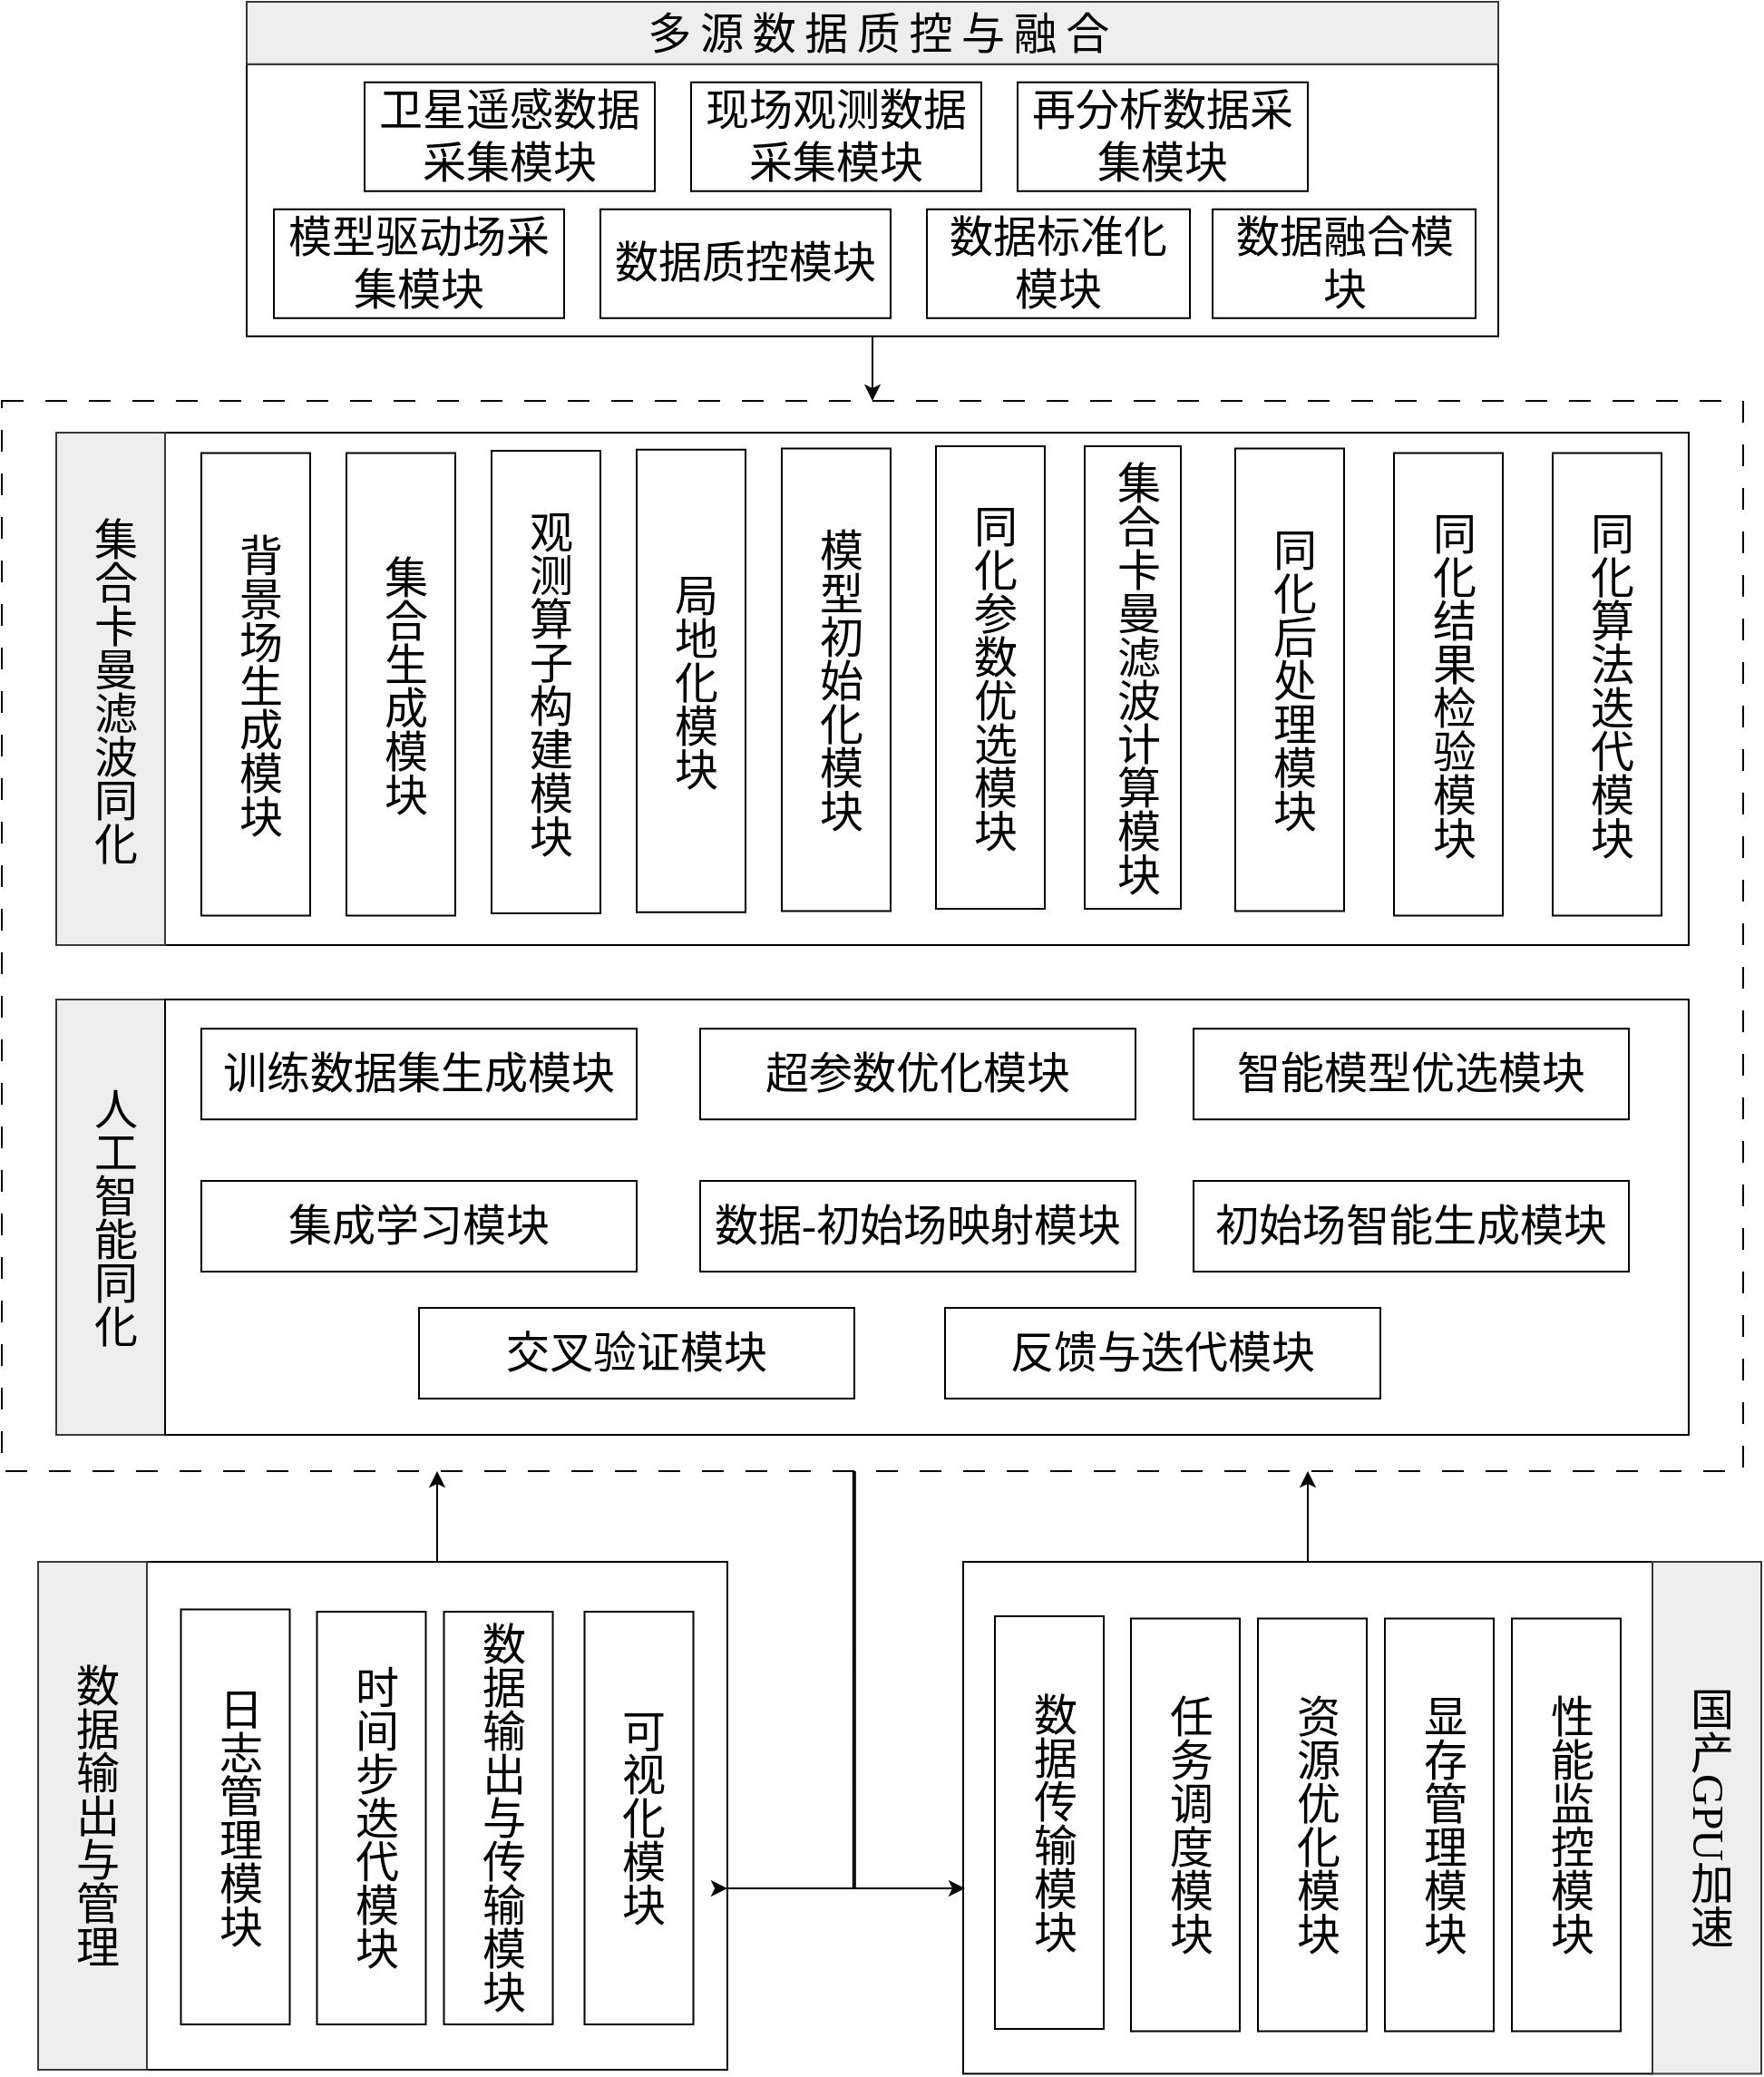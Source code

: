 <mxfile version="24.8.4">
  <diagram name="第 1 页" id="E91afPud6aEipAAOpeEf">
    <mxGraphModel dx="1138" dy="1725" grid="1" gridSize="10" guides="1" tooltips="1" connect="1" arrows="1" fold="1" page="1" pageScale="1" pageWidth="827" pageHeight="1169" math="0" shadow="0">
      <root>
        <mxCell id="0" />
        <mxCell id="1" parent="0" />
        <mxCell id="KhxX588vFjaoOeXf9NdP-60" value="" style="rounded=0;whiteSpace=wrap;html=1;fillColor=none;strokeColor=#000000;" vertex="1" parent="1">
          <mxGeometry x="700" y="910" width="380" height="282.2" as="geometry" />
        </mxCell>
        <mxCell id="KhxX588vFjaoOeXf9NdP-65" style="edgeStyle=orthogonalEdgeStyle;rounded=0;orthogonalLoop=1;jettySize=auto;html=1;exitX=0.489;exitY=1;exitDx=0;exitDy=0;exitPerimeter=0;" edge="1" parent="1" source="KhxX588vFjaoOeXf9NdP-59">
          <mxGeometry relative="1" as="geometry">
            <mxPoint x="701" y="1090" as="targetPoint" />
            <Array as="points">
              <mxPoint x="639" y="1090" />
              <mxPoint x="701" y="1090" />
            </Array>
          </mxGeometry>
        </mxCell>
        <mxCell id="KhxX588vFjaoOeXf9NdP-59" value="" style="rounded=0;whiteSpace=wrap;html=1;fillColor=none;dashed=1;dashPattern=12 12;" vertex="1" parent="1">
          <mxGeometry x="170" y="270" width="960" height="590" as="geometry" />
        </mxCell>
        <mxCell id="KhxX588vFjaoOeXf9NdP-1" value="" style="rounded=0;whiteSpace=wrap;html=1;fillColor=none;strokeColor=#000000;fontColor=#000000;" vertex="1" parent="1">
          <mxGeometry x="305" y="84.38" width="690" height="150" as="geometry" />
        </mxCell>
        <mxCell id="KhxX588vFjaoOeXf9NdP-2" value="&lt;p style=&quot;margin-top: 0pt; margin-bottom: 0pt; margin-left: 0in; direction: ltr; unicode-bidi: embed; word-break: normal;&quot;&gt;&lt;font face=&quot;宋体&quot;&gt;&lt;span style=&quot;font-size: 24px;&quot;&gt;卫星遥感数据采集模块&lt;/span&gt;&lt;/font&gt;&lt;/p&gt;" style="rounded=0;whiteSpace=wrap;html=1;" vertex="1" parent="1">
          <mxGeometry x="370" y="94.38" width="160" height="60" as="geometry" />
        </mxCell>
        <mxCell id="KhxX588vFjaoOeXf9NdP-3" value="&lt;p style=&quot;margin-top: 0pt; margin-bottom: 0pt; margin-left: 0in; direction: ltr; unicode-bidi: embed; word-break: normal;&quot;&gt;&lt;font face=&quot;宋体&quot;&gt;&lt;span style=&quot;font-size: 24px;&quot;&gt;现场观测数据采集模块&lt;/span&gt;&lt;/font&gt;&lt;/p&gt;" style="rounded=0;whiteSpace=wrap;html=1;" vertex="1" parent="1">
          <mxGeometry x="550" y="94.38" width="160" height="60" as="geometry" />
        </mxCell>
        <mxCell id="KhxX588vFjaoOeXf9NdP-4" value="&lt;p style=&quot;margin-top: 0pt; margin-bottom: 0pt; margin-left: 0in; direction: ltr; unicode-bidi: embed; word-break: normal;&quot;&gt;&lt;font face=&quot;宋体&quot;&gt;&lt;span style=&quot;font-size: 24px;&quot;&gt;再分析数据采集模块&lt;/span&gt;&lt;/font&gt;&lt;/p&gt;" style="rounded=0;whiteSpace=wrap;html=1;" vertex="1" parent="1">
          <mxGeometry x="730" y="94.38" width="160" height="60" as="geometry" />
        </mxCell>
        <mxCell id="KhxX588vFjaoOeXf9NdP-5" value="&lt;p style=&quot;margin-top: 0pt; margin-bottom: 0pt; margin-left: 0in; direction: ltr; unicode-bidi: embed; word-break: normal;&quot;&gt;&lt;font face=&quot;宋体&quot;&gt;&lt;span style=&quot;font-size: 24px;&quot;&gt;模型驱动场采集模块&lt;/span&gt;&lt;/font&gt;&lt;/p&gt;" style="rounded=0;whiteSpace=wrap;html=1;" vertex="1" parent="1">
          <mxGeometry x="320" y="164.38" width="160" height="60" as="geometry" />
        </mxCell>
        <mxCell id="KhxX588vFjaoOeXf9NdP-6" value="&lt;p style=&quot;margin-top: 0pt; margin-bottom: 0pt; margin-left: 0in; direction: ltr; unicode-bidi: embed; word-break: normal;&quot;&gt;&lt;font face=&quot;宋体&quot;&gt;&lt;span style=&quot;font-size: 24px;&quot;&gt;数据质控模块&lt;/span&gt;&lt;/font&gt;&lt;/p&gt;" style="rounded=0;whiteSpace=wrap;html=1;" vertex="1" parent="1">
          <mxGeometry x="500" y="164.38" width="160" height="60" as="geometry" />
        </mxCell>
        <mxCell id="KhxX588vFjaoOeXf9NdP-7" value="&lt;p style=&quot;margin-top: 0pt; margin-bottom: 0pt; margin-left: 0in; direction: ltr; unicode-bidi: embed; word-break: normal;&quot;&gt;&lt;font face=&quot;宋体&quot;&gt;&lt;span style=&quot;font-size: 24px;&quot;&gt;数据标准化模块&lt;/span&gt;&lt;/font&gt;&lt;/p&gt;" style="rounded=0;whiteSpace=wrap;html=1;" vertex="1" parent="1">
          <mxGeometry x="680" y="164.38" width="145" height="60" as="geometry" />
        </mxCell>
        <mxCell id="KhxX588vFjaoOeXf9NdP-8" value="" style="endArrow=classic;html=1;rounded=0;exitX=0.5;exitY=1;exitDx=0;exitDy=0;entryX=0.5;entryY=0;entryDx=0;entryDy=0;" edge="1" parent="1" source="KhxX588vFjaoOeXf9NdP-1" target="KhxX588vFjaoOeXf9NdP-59">
          <mxGeometry relative="1" as="geometry">
            <mxPoint x="280" y="380" as="sourcePoint" />
            <mxPoint x="420" y="280" as="targetPoint" />
          </mxGeometry>
        </mxCell>
        <mxCell id="KhxX588vFjaoOeXf9NdP-9" value="&lt;font face=&quot;宋体&quot;&gt;&lt;span style=&quot;font-size: 24px;&quot;&gt;多源数据质控与融合&lt;/span&gt;&lt;/font&gt;" style="rounded=0;whiteSpace=wrap;html=1;textDirection=vertical-lr;fillColor=#eeeeee;strokeColor=#36393d;" vertex="1" parent="1">
          <mxGeometry x="305" y="50" width="690" height="34.38" as="geometry" />
        </mxCell>
        <mxCell id="KhxX588vFjaoOeXf9NdP-10" value="" style="rounded=0;whiteSpace=wrap;html=1;fillColor=none;strokeColor=#000000;" vertex="1" parent="1">
          <mxGeometry x="260" y="287.5" width="840" height="282.5" as="geometry" />
        </mxCell>
        <mxCell id="KhxX588vFjaoOeXf9NdP-11" value="&lt;span style=&quot;line-height: 18px; font-family: 宋体;&quot;&gt;&lt;font style=&quot;font-size: 24px;&quot;&gt;集合卡曼滤波同化&lt;/font&gt;&lt;/span&gt;" style="rounded=0;whiteSpace=wrap;html=1;textDirection=vertical-lr;align=center;fillColor=#eeeeee;strokeColor=#36393d;" vertex="1" parent="1">
          <mxGeometry x="200" y="287.5" width="60" height="282.5" as="geometry" />
        </mxCell>
        <mxCell id="KhxX588vFjaoOeXf9NdP-12" value="&lt;span style=&quot;line-height: 18px; font-family: 宋体;&quot;&gt;&lt;font style=&quot;font-size: 24px;&quot;&gt;集合生成模块&lt;/font&gt;&lt;/span&gt;" style="rounded=0;whiteSpace=wrap;html=1;textDirection=vertical-lr;align=center;" vertex="1" parent="1">
          <mxGeometry x="360" y="298.75" width="60" height="255" as="geometry" />
        </mxCell>
        <mxCell id="KhxX588vFjaoOeXf9NdP-13" value="&lt;span style=&quot;line-height: 18px; font-family: 宋体;&quot;&gt;&lt;font style=&quot;font-size: 24px;&quot;&gt;观测算子构建模块&lt;/font&gt;&lt;/span&gt;" style="rounded=0;whiteSpace=wrap;html=1;textDirection=vertical-lr;align=center;" vertex="1" parent="1">
          <mxGeometry x="440" y="297.5" width="60" height="255" as="geometry" />
        </mxCell>
        <mxCell id="KhxX588vFjaoOeXf9NdP-14" value="&lt;span style=&quot;line-height: 18px; font-family: 宋体;&quot;&gt;&lt;font style=&quot;font-size: 24px;&quot;&gt;局地化模块&lt;/font&gt;&lt;/span&gt;" style="rounded=0;whiteSpace=wrap;html=1;textDirection=vertical-lr;align=center;" vertex="1" parent="1">
          <mxGeometry x="520" y="296.88" width="60" height="255" as="geometry" />
        </mxCell>
        <mxCell id="KhxX588vFjaoOeXf9NdP-15" value="&lt;span style=&quot;line-height: 18px; font-family: 宋体;&quot;&gt;&lt;font style=&quot;font-size: 24px;&quot;&gt;模型初始化模块&lt;/font&gt;&lt;/span&gt;" style="rounded=0;whiteSpace=wrap;html=1;textDirection=vertical-lr;align=center;" vertex="1" parent="1">
          <mxGeometry x="600" y="296.25" width="60" height="255" as="geometry" />
        </mxCell>
        <mxCell id="KhxX588vFjaoOeXf9NdP-16" value="&lt;span style=&quot;line-height: 18px; font-family: 宋体;&quot;&gt;&lt;font style=&quot;font-size: 24px;&quot;&gt;背景场生成模块&lt;/font&gt;&lt;/span&gt;" style="rounded=0;whiteSpace=wrap;html=1;textDirection=vertical-lr;align=center;" vertex="1" parent="1">
          <mxGeometry x="280" y="298.75" width="60" height="255" as="geometry" />
        </mxCell>
        <mxCell id="KhxX588vFjaoOeXf9NdP-18" value="&lt;span style=&quot;line-height: 18px; font-family: 宋体;&quot;&gt;&lt;font style=&quot;font-size: 24px;&quot;&gt;人工智能同化&lt;/font&gt;&lt;/span&gt;" style="rounded=0;whiteSpace=wrap;html=1;textDirection=vertical-lr;align=center;fillColor=#eeeeee;strokeColor=#36393d;" vertex="1" parent="1">
          <mxGeometry x="200" y="600" width="60" height="240" as="geometry" />
        </mxCell>
        <mxCell id="KhxX588vFjaoOeXf9NdP-19" value="" style="rounded=0;whiteSpace=wrap;html=1;fillColor=none;strokeColor=#000000;" vertex="1" parent="1">
          <mxGeometry x="260" y="600" width="840" height="240" as="geometry" />
        </mxCell>
        <mxCell id="KhxX588vFjaoOeXf9NdP-20" value="&lt;p style=&quot;margin-top: 0pt; margin-bottom: 0pt; margin-left: 0in; direction: ltr; unicode-bidi: embed; word-break: normal;&quot;&gt;&lt;font face=&quot;宋体&quot;&gt;&lt;span style=&quot;font-size: 24px;&quot;&gt;训练数据集生成模块&lt;/span&gt;&lt;/font&gt;&lt;/p&gt;" style="rounded=0;whiteSpace=wrap;html=1;" vertex="1" parent="1">
          <mxGeometry x="280" y="616.1" width="240" height="50" as="geometry" />
        </mxCell>
        <mxCell id="KhxX588vFjaoOeXf9NdP-22" value="&lt;p style=&quot;margin-top: 0pt; margin-bottom: 0pt; margin-left: 0in; direction: ltr; unicode-bidi: embed; word-break: normal;&quot;&gt;&lt;font face=&quot;宋体&quot;&gt;&lt;span style=&quot;font-size: 24px;&quot;&gt;交叉验证模块&lt;/span&gt;&lt;/font&gt;&lt;/p&gt;" style="rounded=0;whiteSpace=wrap;html=1;" vertex="1" parent="1">
          <mxGeometry x="400" y="770" width="240" height="50" as="geometry" />
        </mxCell>
        <mxCell id="KhxX588vFjaoOeXf9NdP-23" value="&lt;p style=&quot;margin-top: 0pt; margin-bottom: 0pt; margin-left: 0in; direction: ltr; unicode-bidi: embed; word-break: normal;&quot;&gt;&lt;font face=&quot;宋体&quot;&gt;&lt;span style=&quot;font-size: 24px;&quot;&gt;集成学习模块&lt;/span&gt;&lt;/font&gt;&lt;/p&gt;" style="rounded=0;whiteSpace=wrap;html=1;" vertex="1" parent="1">
          <mxGeometry x="280" y="700" width="240" height="50" as="geometry" />
        </mxCell>
        <mxCell id="KhxX588vFjaoOeXf9NdP-25" value="&lt;span style=&quot;line-height: 18px; font-family: 宋体;&quot;&gt;&lt;font style=&quot;font-size: 24px;&quot;&gt;国产GPU加速&lt;/font&gt;&lt;/span&gt;" style="rounded=0;whiteSpace=wrap;html=1;textDirection=vertical-lr;align=center;fillColor=#eeeeee;strokeColor=#36393d;" vertex="1" parent="1">
          <mxGeometry x="1080" y="910" width="60" height="282.2" as="geometry" />
        </mxCell>
        <mxCell id="KhxX588vFjaoOeXf9NdP-27" value="&lt;span style=&quot;line-height: 18px; font-family: 宋体;&quot;&gt;&lt;font style=&quot;font-size: 24px;&quot;&gt;显存管理模块&lt;/font&gt;&lt;/span&gt;" style="rounded=0;whiteSpace=wrap;html=1;textDirection=vertical-lr;align=center;" vertex="1" parent="1">
          <mxGeometry x="932.5" y="941.25" width="60" height="227.51" as="geometry" />
        </mxCell>
        <mxCell id="KhxX588vFjaoOeXf9NdP-28" value="&lt;span style=&quot;line-height: 18px; font-family: 宋体;&quot;&gt;&lt;font style=&quot;font-size: 24px;&quot;&gt;性能监控模块&lt;/font&gt;&lt;/span&gt;" style="rounded=0;whiteSpace=wrap;html=1;textDirection=vertical-lr;align=center;" vertex="1" parent="1">
          <mxGeometry x="1002.5" y="941.25" width="60" height="227.51" as="geometry" />
        </mxCell>
        <mxCell id="KhxX588vFjaoOeXf9NdP-31" value="&lt;span style=&quot;line-height: 18px; font-family: 宋体;&quot;&gt;&lt;font style=&quot;font-size: 24px;&quot;&gt;资源优化模块&lt;/font&gt;&lt;/span&gt;" style="rounded=0;whiteSpace=wrap;html=1;textDirection=vertical-lr;align=center;" vertex="1" parent="1">
          <mxGeometry x="862.5" y="941.25" width="60" height="227.51" as="geometry" />
        </mxCell>
        <mxCell id="KhxX588vFjaoOeXf9NdP-32" value="&lt;span style=&quot;line-height: 18px; font-family: 宋体;&quot;&gt;&lt;font style=&quot;font-size: 24px;&quot;&gt;任务调度模块&lt;/font&gt;&lt;/span&gt;" style="rounded=0;whiteSpace=wrap;html=1;textDirection=vertical-lr;align=center;" vertex="1" parent="1">
          <mxGeometry x="792.5" y="941.25" width="60" height="227.51" as="geometry" />
        </mxCell>
        <mxCell id="KhxX588vFjaoOeXf9NdP-33" value="&lt;span style=&quot;line-height: 18px; font-family: 宋体;&quot;&gt;&lt;font style=&quot;font-size: 24px;&quot;&gt;数据传输模块&lt;/font&gt;&lt;/span&gt;" style="rounded=0;whiteSpace=wrap;html=1;textDirection=vertical-lr;align=center;" vertex="1" parent="1">
          <mxGeometry x="717.5" y="940" width="60" height="227.51" as="geometry" />
        </mxCell>
        <mxCell id="KhxX588vFjaoOeXf9NdP-37" value="" style="rounded=0;whiteSpace=wrap;html=1;fillColor=none;strokeColor=#000000;" vertex="1" parent="1">
          <mxGeometry x="250" y="910" width="320" height="280" as="geometry" />
        </mxCell>
        <mxCell id="KhxX588vFjaoOeXf9NdP-39" value="&lt;span style=&quot;line-height: 18px; font-family: 宋体;&quot;&gt;&lt;font style=&quot;font-size: 24px;&quot;&gt;日志管理模块&lt;/font&gt;&lt;/span&gt;" style="rounded=0;whiteSpace=wrap;html=1;textDirection=vertical-lr;align=center;" vertex="1" parent="1">
          <mxGeometry x="268.75" y="936.24" width="60" height="228.76" as="geometry" />
        </mxCell>
        <mxCell id="KhxX588vFjaoOeXf9NdP-40" value="&lt;span style=&quot;line-height: 18px; font-family: 宋体;&quot;&gt;&lt;font style=&quot;font-size: 24px;&quot;&gt;时间步迭代模块&lt;/font&gt;&lt;/span&gt;" style="rounded=0;whiteSpace=wrap;html=1;textDirection=vertical-lr;align=center;" vertex="1" parent="1">
          <mxGeometry x="343.75" y="937.49" width="60" height="227.51" as="geometry" />
        </mxCell>
        <mxCell id="KhxX588vFjaoOeXf9NdP-41" value="&lt;span style=&quot;line-height: 18px; font-family: 宋体;&quot;&gt;&lt;font style=&quot;font-size: 24px;&quot;&gt;数据输出与传输模块&lt;/font&gt;&lt;/span&gt;" style="rounded=0;whiteSpace=wrap;html=1;textDirection=vertical-lr;align=center;" vertex="1" parent="1">
          <mxGeometry x="413.75" y="937.49" width="60" height="227.51" as="geometry" />
        </mxCell>
        <mxCell id="KhxX588vFjaoOeXf9NdP-42" value="&lt;span style=&quot;line-height: 18px; font-family: 宋体;&quot;&gt;&lt;font style=&quot;font-size: 24px;&quot;&gt;数据输出与管理&lt;/font&gt;&lt;/span&gt;" style="rounded=0;whiteSpace=wrap;html=1;textDirection=vertical-lr;align=center;fillColor=#eeeeee;strokeColor=#36393d;" vertex="1" parent="1">
          <mxGeometry x="190" y="910" width="60" height="280" as="geometry" />
        </mxCell>
        <mxCell id="KhxX588vFjaoOeXf9NdP-43" value="&lt;p style=&quot;margin-top: 0pt; margin-bottom: 0pt; margin-left: 0in; direction: ltr; unicode-bidi: embed; word-break: normal;&quot;&gt;&lt;font face=&quot;宋体&quot;&gt;&lt;span style=&quot;font-size: 24px;&quot;&gt;数据融合模块&lt;/span&gt;&lt;/font&gt;&lt;/p&gt;" style="rounded=0;whiteSpace=wrap;html=1;" vertex="1" parent="1">
          <mxGeometry x="837.5" y="164.38" width="145" height="60" as="geometry" />
        </mxCell>
        <mxCell id="KhxX588vFjaoOeXf9NdP-44" value="&lt;span style=&quot;line-height: 18px; font-family: 宋体;&quot;&gt;&lt;font style=&quot;font-size: 24px;&quot;&gt;同化参数优选模块&lt;/font&gt;&lt;/span&gt;" style="rounded=0;whiteSpace=wrap;html=1;textDirection=vertical-lr;align=center;" vertex="1" parent="1">
          <mxGeometry x="685" y="295" width="60" height="255" as="geometry" />
        </mxCell>
        <mxCell id="KhxX588vFjaoOeXf9NdP-45" value="&lt;span style=&quot;line-height: 18px; font-family: 宋体;&quot;&gt;&lt;font style=&quot;font-size: 24px;&quot;&gt;集合卡曼滤波计算模块&lt;/font&gt;&lt;/span&gt;" style="rounded=0;whiteSpace=wrap;html=1;textDirection=vertical-lr;align=center;" vertex="1" parent="1">
          <mxGeometry x="767" y="295" width="53" height="255" as="geometry" />
        </mxCell>
        <mxCell id="KhxX588vFjaoOeXf9NdP-46" value="&lt;span style=&quot;line-height: 18px; font-family: 宋体;&quot;&gt;&lt;font style=&quot;font-size: 24px;&quot;&gt;同化后处理模块&lt;/font&gt;&lt;/span&gt;" style="rounded=0;whiteSpace=wrap;html=1;textDirection=vertical-lr;align=center;" vertex="1" parent="1">
          <mxGeometry x="850" y="296.25" width="60" height="255" as="geometry" />
        </mxCell>
        <mxCell id="KhxX588vFjaoOeXf9NdP-47" value="&lt;span style=&quot;line-height: 18px; font-family: 宋体;&quot;&gt;&lt;font style=&quot;font-size: 24px;&quot;&gt;同化结果检验模块&lt;/font&gt;&lt;/span&gt;" style="rounded=0;whiteSpace=wrap;html=1;textDirection=vertical-lr;align=center;" vertex="1" parent="1">
          <mxGeometry x="937.5" y="298.75" width="60" height="255" as="geometry" />
        </mxCell>
        <mxCell id="KhxX588vFjaoOeXf9NdP-48" value="&lt;span style=&quot;line-height: 18px; font-family: 宋体;&quot;&gt;&lt;font style=&quot;font-size: 24px;&quot;&gt;同化算法迭代模块&lt;/font&gt;&lt;/span&gt;" style="rounded=0;whiteSpace=wrap;html=1;textDirection=vertical-lr;align=center;" vertex="1" parent="1">
          <mxGeometry x="1025" y="298.75" width="60" height="255" as="geometry" />
        </mxCell>
        <mxCell id="KhxX588vFjaoOeXf9NdP-54" value="&lt;p style=&quot;margin-top: 0pt; margin-bottom: 0pt; margin-left: 0in; direction: ltr; unicode-bidi: embed; word-break: normal;&quot;&gt;&lt;font face=&quot;宋体&quot;&gt;&lt;span style=&quot;font-size: 24px;&quot;&gt;超参数优化模块&lt;/span&gt;&lt;/font&gt;&lt;/p&gt;" style="rounded=0;whiteSpace=wrap;html=1;" vertex="1" parent="1">
          <mxGeometry x="555" y="616.1" width="240" height="50" as="geometry" />
        </mxCell>
        <mxCell id="KhxX588vFjaoOeXf9NdP-55" value="&lt;p style=&quot;margin-top: 0pt; margin-bottom: 0pt; margin-left: 0in; direction: ltr; unicode-bidi: embed; word-break: normal;&quot;&gt;&lt;font face=&quot;宋体&quot;&gt;&lt;span style=&quot;font-size: 24px;&quot;&gt;智能模型优选模块&lt;/span&gt;&lt;/font&gt;&lt;/p&gt;" style="rounded=0;whiteSpace=wrap;html=1;" vertex="1" parent="1">
          <mxGeometry x="827" y="616.1" width="240" height="50" as="geometry" />
        </mxCell>
        <mxCell id="KhxX588vFjaoOeXf9NdP-56" value="&lt;p style=&quot;margin-top: 0pt; margin-bottom: 0pt; margin-left: 0in; direction: ltr; unicode-bidi: embed; word-break: normal;&quot;&gt;&lt;font face=&quot;宋体&quot;&gt;&lt;span style=&quot;font-size: 24px;&quot;&gt;数据-初始场映射模块&lt;/span&gt;&lt;/font&gt;&lt;/p&gt;" style="rounded=0;whiteSpace=wrap;html=1;" vertex="1" parent="1">
          <mxGeometry x="555" y="700" width="240" height="50" as="geometry" />
        </mxCell>
        <mxCell id="KhxX588vFjaoOeXf9NdP-57" value="&lt;p style=&quot;margin-top: 0pt; margin-bottom: 0pt; margin-left: 0in; direction: ltr; unicode-bidi: embed; word-break: normal;&quot;&gt;&lt;font face=&quot;宋体&quot;&gt;&lt;span style=&quot;font-size: 24px;&quot;&gt;初始场智能生成模块&lt;/span&gt;&lt;/font&gt;&lt;/p&gt;" style="rounded=0;whiteSpace=wrap;html=1;" vertex="1" parent="1">
          <mxGeometry x="827" y="700" width="240" height="50" as="geometry" />
        </mxCell>
        <mxCell id="KhxX588vFjaoOeXf9NdP-58" value="&lt;p style=&quot;margin-top: 0pt; margin-bottom: 0pt; margin-left: 0in; direction: ltr; unicode-bidi: embed; word-break: normal;&quot;&gt;&lt;font face=&quot;宋体&quot;&gt;&lt;span style=&quot;font-size: 24px;&quot;&gt;反馈与迭代模块&lt;/span&gt;&lt;/font&gt;&lt;/p&gt;" style="rounded=0;whiteSpace=wrap;html=1;" vertex="1" parent="1">
          <mxGeometry x="690" y="770" width="240" height="50" as="geometry" />
        </mxCell>
        <mxCell id="KhxX588vFjaoOeXf9NdP-63" style="edgeStyle=orthogonalEdgeStyle;rounded=0;orthogonalLoop=1;jettySize=auto;html=1;exitX=0.5;exitY=0;exitDx=0;exitDy=0;entryX=0.75;entryY=1;entryDx=0;entryDy=0;" edge="1" parent="1" source="KhxX588vFjaoOeXf9NdP-60" target="KhxX588vFjaoOeXf9NdP-59">
          <mxGeometry relative="1" as="geometry" />
        </mxCell>
        <mxCell id="KhxX588vFjaoOeXf9NdP-61" value="&lt;span style=&quot;line-height: 18px; font-family: 宋体;&quot;&gt;&lt;font style=&quot;font-size: 24px;&quot;&gt;可视化模块&lt;/font&gt;&lt;/span&gt;" style="rounded=0;whiteSpace=wrap;html=1;textDirection=vertical-lr;align=center;" vertex="1" parent="1">
          <mxGeometry x="491.25" y="937.49" width="60" height="227.51" as="geometry" />
        </mxCell>
        <mxCell id="KhxX588vFjaoOeXf9NdP-62" value="" style="endArrow=classic;html=1;rounded=0;exitX=0.5;exitY=0;exitDx=0;exitDy=0;entryX=0.25;entryY=1;entryDx=0;entryDy=0;" edge="1" parent="1" source="KhxX588vFjaoOeXf9NdP-37" target="KhxX588vFjaoOeXf9NdP-59">
          <mxGeometry width="50" height="50" relative="1" as="geometry">
            <mxPoint x="510" y="810" as="sourcePoint" />
            <mxPoint x="560" y="760" as="targetPoint" />
          </mxGeometry>
        </mxCell>
        <mxCell id="KhxX588vFjaoOeXf9NdP-64" style="edgeStyle=orthogonalEdgeStyle;rounded=0;orthogonalLoop=1;jettySize=auto;html=1;exitX=0.49;exitY=1;exitDx=0;exitDy=0;exitPerimeter=0;" edge="1" parent="1" source="KhxX588vFjaoOeXf9NdP-59">
          <mxGeometry relative="1" as="geometry">
            <mxPoint x="570" y="1090" as="targetPoint" />
            <Array as="points">
              <mxPoint x="640" y="1090" />
              <mxPoint x="569" y="1090" />
            </Array>
          </mxGeometry>
        </mxCell>
      </root>
    </mxGraphModel>
  </diagram>
</mxfile>
